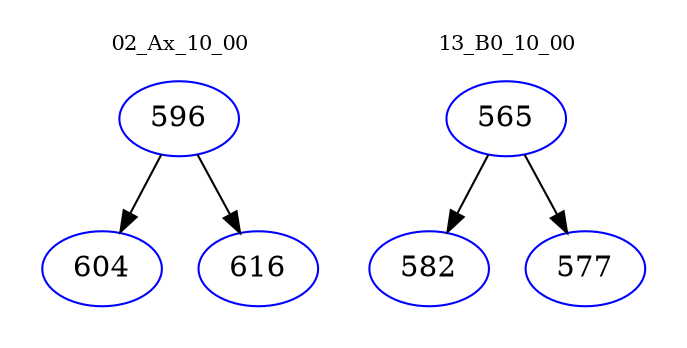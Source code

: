 digraph{
subgraph cluster_0 {
color = white
label = "02_Ax_10_00";
fontsize=10;
T0_596 [label="596", color="blue"]
T0_596 -> T0_604 [color="black"]
T0_604 [label="604", color="blue"]
T0_596 -> T0_616 [color="black"]
T0_616 [label="616", color="blue"]
}
subgraph cluster_1 {
color = white
label = "13_B0_10_00";
fontsize=10;
T1_565 [label="565", color="blue"]
T1_565 -> T1_582 [color="black"]
T1_582 [label="582", color="blue"]
T1_565 -> T1_577 [color="black"]
T1_577 [label="577", color="blue"]
}
}
